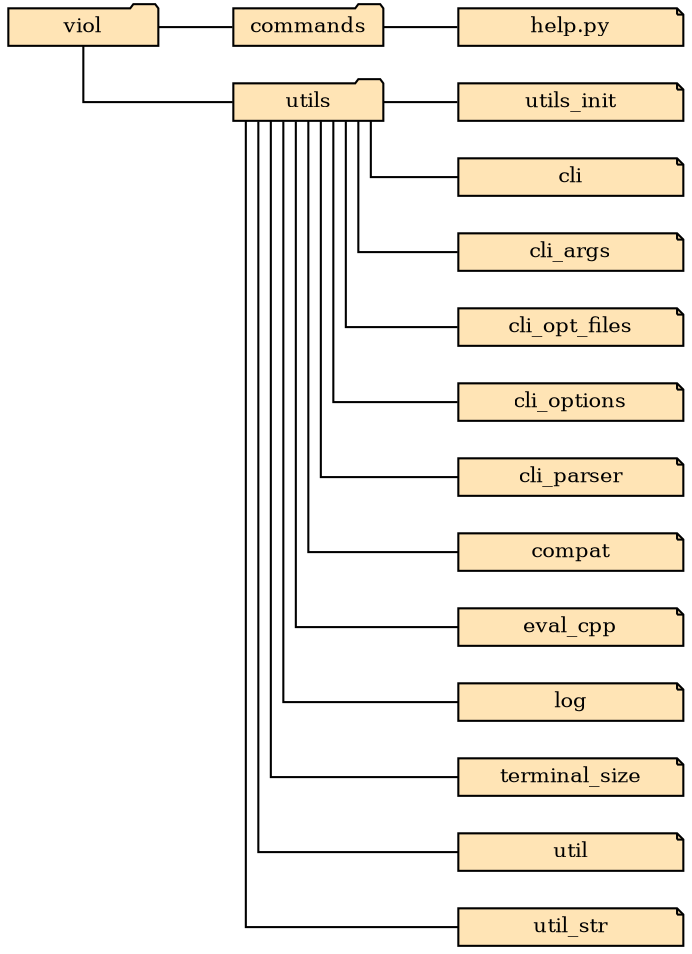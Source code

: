 digraph 
	{
	splines=ortho;
	concentrate=true;
	graph [rankdir=LR];

	node [shape=folder font="courier" fontsize=10 width=1.0 height=.25 style="filled" fillcolor="moccasin" fixedsize=true];
	viol [label="viol"];
	commands [label="commands"];
	utils [label="utils"];

	node [shape=note width=1.5 style="filled" fillcolor="moccasin" fixedsize=true];
	help [label="help.py"];

	edge[dir=none];

	viol -> commands [len=1 weight=100];
	       commands -> help;
	viol -> utils;
	       utils -> utils_init [len=1 weight=100];
	       utils -> cli;
	       utils -> cli_args;
	       utils -> cli_opt_files;
	       utils -> cli_options;
	       utils -> cli_parser;
	       utils -> compat;
	       utils -> eval_cpp;
	       utils -> log;
	       utils -> terminal_size;
	       utils -> util;
	       utils -> util_str;
	}
